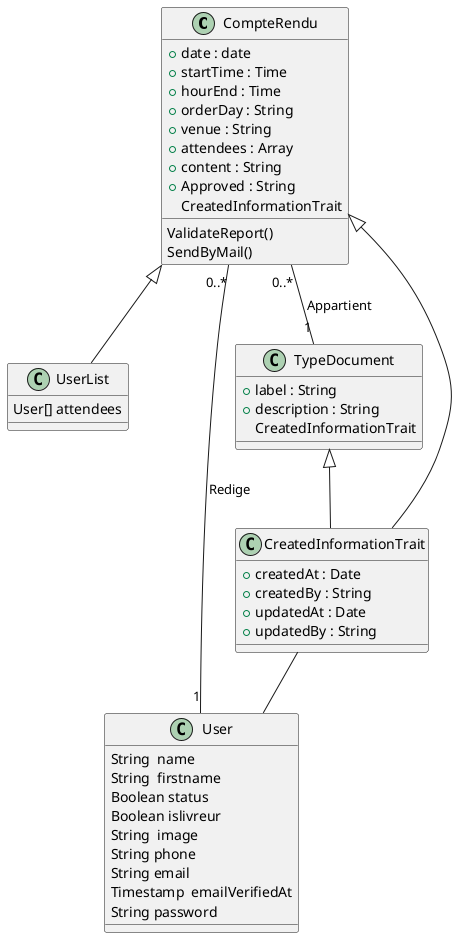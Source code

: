 plantuml

@startuml "Compte rendu"

class CompteRendu {
   ' - id : String
   + date : date
   ' TypeDocument TypeDocumentId
   + startTime : Time
   + hourEnd : Time 
   + orderDay : String 
  '  emplacement
   + venue : String 
  '  participants
   + attendees : Array  
   + content : String 
   + Approved : String 
   ' User UserId
   CreatedInformationTrait

   ValidateReport()
   SendByMail()
}

CompteRendu <|-- UserList

UserList : User[] attendees


class User{
'   String id 
  String  name
  String  firstname
  Boolean status
  Boolean islivreur
  String  image
  String phone
  String email
  Timestamp  emailVerifiedAt
  String password
  
}


class TypeDocument{
   ' String id
   + label : String
   + description : String
   CreatedInformationTrait
}

class CreatedInformationTrait{
  + createdAt : Date 
  + createdBy : String
  + updatedAt : Date
  + updatedBy : String
}

TypeDocument <|-- CreatedInformationTrait
CompteRendu <|-- CreatedInformationTrait
CreatedInformationTrait -- User

CompteRendu "0..*" -- "1" User :Redige
CompteRendu "0..*" -- "1" TypeDocument :Appartient
' CreatedInformationTrait.> CompteRendu


@enduml